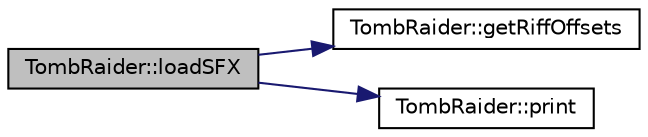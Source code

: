 digraph "TombRaider::loadSFX"
{
 // INTERACTIVE_SVG=YES
  edge [fontname="Helvetica",fontsize="10",labelfontname="Helvetica",labelfontsize="10"];
  node [fontname="Helvetica",fontsize="10",shape=record];
  rankdir="LR";
  Node1 [label="TombRaider::loadSFX",height=0.2,width=0.4,color="black", fillcolor="grey75", style="filled" fontcolor="black"];
  Node1 -> Node2 [color="midnightblue",fontsize="10",style="solid",fontname="Helvetica"];
  Node2 [label="TombRaider::getRiffOffsets",height=0.2,width=0.4,color="black", fillcolor="white", style="filled",URL="$class_tomb_raider.html#a95b8244b7847baca00172b0e28f626e9",tooltip="Get an array of offsets for a contiguous RIFF data stream in chunks. "];
  Node1 -> Node3 [color="midnightblue",fontsize="10",style="solid",fontname="Helvetica"];
  Node3 [label="TombRaider::print",height=0.2,width=0.4,color="black", fillcolor="white", style="filled",URL="$class_tomb_raider.html#a0789f85ca23981025700c29214cfa8f3"];
}
